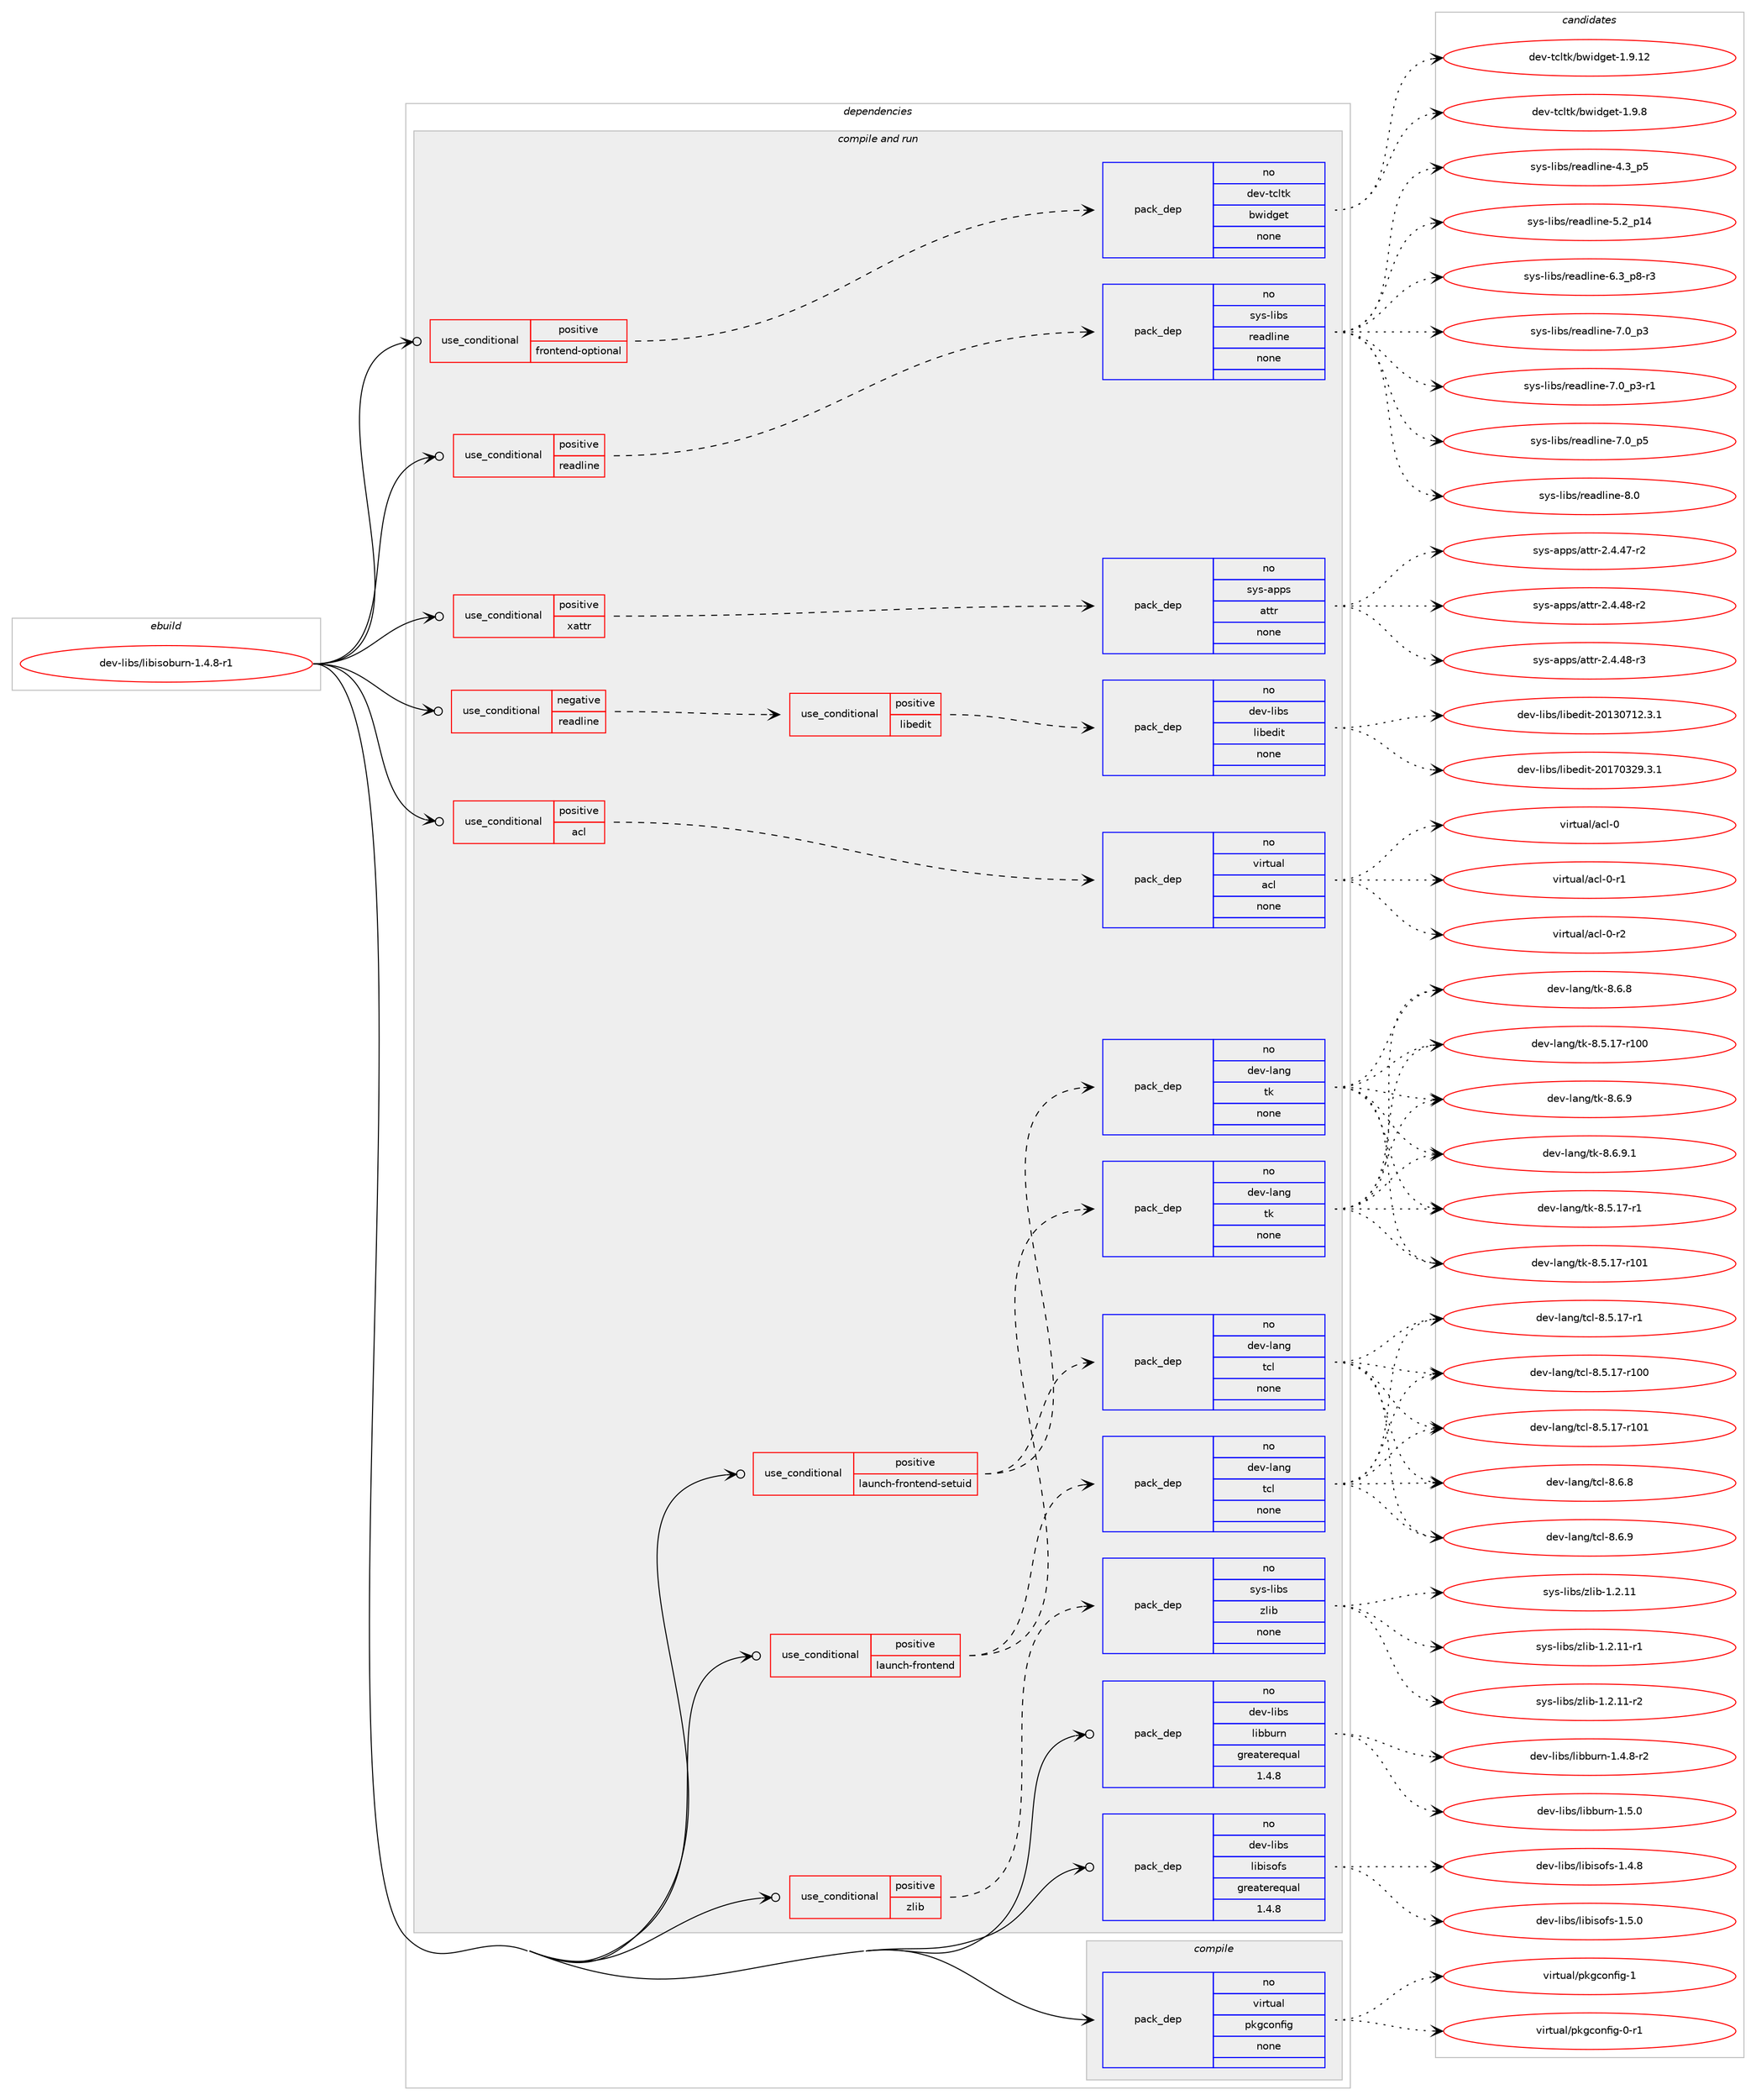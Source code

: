 digraph prolog {

# *************
# Graph options
# *************

newrank=true;
concentrate=true;
compound=true;
graph [rankdir=LR,fontname=Helvetica,fontsize=10,ranksep=1.5];#, ranksep=2.5, nodesep=0.2];
edge  [arrowhead=vee];
node  [fontname=Helvetica,fontsize=10];

# **********
# The ebuild
# **********

subgraph cluster_leftcol {
color=gray;
rank=same;
label=<<i>ebuild</i>>;
id [label="dev-libs/libisoburn-1.4.8-r1", color=red, width=4, href="../dev-libs/libisoburn-1.4.8-r1.svg"];
}

# ****************
# The dependencies
# ****************

subgraph cluster_midcol {
color=gray;
label=<<i>dependencies</i>>;
subgraph cluster_compile {
fillcolor="#eeeeee";
style=filled;
label=<<i>compile</i>>;
subgraph pack979605 {
dependency1368543 [label=<<TABLE BORDER="0" CELLBORDER="1" CELLSPACING="0" CELLPADDING="4" WIDTH="220"><TR><TD ROWSPAN="6" CELLPADDING="30">pack_dep</TD></TR><TR><TD WIDTH="110">no</TD></TR><TR><TD>virtual</TD></TR><TR><TD>pkgconfig</TD></TR><TR><TD>none</TD></TR><TR><TD></TD></TR></TABLE>>, shape=none, color=blue];
}
id:e -> dependency1368543:w [weight=20,style="solid",arrowhead="vee"];
}
subgraph cluster_compileandrun {
fillcolor="#eeeeee";
style=filled;
label=<<i>compile and run</i>>;
subgraph cond366091 {
dependency1368544 [label=<<TABLE BORDER="0" CELLBORDER="1" CELLSPACING="0" CELLPADDING="4"><TR><TD ROWSPAN="3" CELLPADDING="10">use_conditional</TD></TR><TR><TD>negative</TD></TR><TR><TD>readline</TD></TR></TABLE>>, shape=none, color=red];
subgraph cond366092 {
dependency1368545 [label=<<TABLE BORDER="0" CELLBORDER="1" CELLSPACING="0" CELLPADDING="4"><TR><TD ROWSPAN="3" CELLPADDING="10">use_conditional</TD></TR><TR><TD>positive</TD></TR><TR><TD>libedit</TD></TR></TABLE>>, shape=none, color=red];
subgraph pack979606 {
dependency1368546 [label=<<TABLE BORDER="0" CELLBORDER="1" CELLSPACING="0" CELLPADDING="4" WIDTH="220"><TR><TD ROWSPAN="6" CELLPADDING="30">pack_dep</TD></TR><TR><TD WIDTH="110">no</TD></TR><TR><TD>dev-libs</TD></TR><TR><TD>libedit</TD></TR><TR><TD>none</TD></TR><TR><TD></TD></TR></TABLE>>, shape=none, color=blue];
}
dependency1368545:e -> dependency1368546:w [weight=20,style="dashed",arrowhead="vee"];
}
dependency1368544:e -> dependency1368545:w [weight=20,style="dashed",arrowhead="vee"];
}
id:e -> dependency1368544:w [weight=20,style="solid",arrowhead="odotvee"];
subgraph cond366093 {
dependency1368547 [label=<<TABLE BORDER="0" CELLBORDER="1" CELLSPACING="0" CELLPADDING="4"><TR><TD ROWSPAN="3" CELLPADDING="10">use_conditional</TD></TR><TR><TD>positive</TD></TR><TR><TD>acl</TD></TR></TABLE>>, shape=none, color=red];
subgraph pack979607 {
dependency1368548 [label=<<TABLE BORDER="0" CELLBORDER="1" CELLSPACING="0" CELLPADDING="4" WIDTH="220"><TR><TD ROWSPAN="6" CELLPADDING="30">pack_dep</TD></TR><TR><TD WIDTH="110">no</TD></TR><TR><TD>virtual</TD></TR><TR><TD>acl</TD></TR><TR><TD>none</TD></TR><TR><TD></TD></TR></TABLE>>, shape=none, color=blue];
}
dependency1368547:e -> dependency1368548:w [weight=20,style="dashed",arrowhead="vee"];
}
id:e -> dependency1368547:w [weight=20,style="solid",arrowhead="odotvee"];
subgraph cond366094 {
dependency1368549 [label=<<TABLE BORDER="0" CELLBORDER="1" CELLSPACING="0" CELLPADDING="4"><TR><TD ROWSPAN="3" CELLPADDING="10">use_conditional</TD></TR><TR><TD>positive</TD></TR><TR><TD>frontend-optional</TD></TR></TABLE>>, shape=none, color=red];
subgraph pack979608 {
dependency1368550 [label=<<TABLE BORDER="0" CELLBORDER="1" CELLSPACING="0" CELLPADDING="4" WIDTH="220"><TR><TD ROWSPAN="6" CELLPADDING="30">pack_dep</TD></TR><TR><TD WIDTH="110">no</TD></TR><TR><TD>dev-tcltk</TD></TR><TR><TD>bwidget</TD></TR><TR><TD>none</TD></TR><TR><TD></TD></TR></TABLE>>, shape=none, color=blue];
}
dependency1368549:e -> dependency1368550:w [weight=20,style="dashed",arrowhead="vee"];
}
id:e -> dependency1368549:w [weight=20,style="solid",arrowhead="odotvee"];
subgraph cond366095 {
dependency1368551 [label=<<TABLE BORDER="0" CELLBORDER="1" CELLSPACING="0" CELLPADDING="4"><TR><TD ROWSPAN="3" CELLPADDING="10">use_conditional</TD></TR><TR><TD>positive</TD></TR><TR><TD>launch-frontend</TD></TR></TABLE>>, shape=none, color=red];
subgraph pack979609 {
dependency1368552 [label=<<TABLE BORDER="0" CELLBORDER="1" CELLSPACING="0" CELLPADDING="4" WIDTH="220"><TR><TD ROWSPAN="6" CELLPADDING="30">pack_dep</TD></TR><TR><TD WIDTH="110">no</TD></TR><TR><TD>dev-lang</TD></TR><TR><TD>tcl</TD></TR><TR><TD>none</TD></TR><TR><TD></TD></TR></TABLE>>, shape=none, color=blue];
}
dependency1368551:e -> dependency1368552:w [weight=20,style="dashed",arrowhead="vee"];
subgraph pack979610 {
dependency1368553 [label=<<TABLE BORDER="0" CELLBORDER="1" CELLSPACING="0" CELLPADDING="4" WIDTH="220"><TR><TD ROWSPAN="6" CELLPADDING="30">pack_dep</TD></TR><TR><TD WIDTH="110">no</TD></TR><TR><TD>dev-lang</TD></TR><TR><TD>tk</TD></TR><TR><TD>none</TD></TR><TR><TD></TD></TR></TABLE>>, shape=none, color=blue];
}
dependency1368551:e -> dependency1368553:w [weight=20,style="dashed",arrowhead="vee"];
}
id:e -> dependency1368551:w [weight=20,style="solid",arrowhead="odotvee"];
subgraph cond366096 {
dependency1368554 [label=<<TABLE BORDER="0" CELLBORDER="1" CELLSPACING="0" CELLPADDING="4"><TR><TD ROWSPAN="3" CELLPADDING="10">use_conditional</TD></TR><TR><TD>positive</TD></TR><TR><TD>launch-frontend-setuid</TD></TR></TABLE>>, shape=none, color=red];
subgraph pack979611 {
dependency1368555 [label=<<TABLE BORDER="0" CELLBORDER="1" CELLSPACING="0" CELLPADDING="4" WIDTH="220"><TR><TD ROWSPAN="6" CELLPADDING="30">pack_dep</TD></TR><TR><TD WIDTH="110">no</TD></TR><TR><TD>dev-lang</TD></TR><TR><TD>tcl</TD></TR><TR><TD>none</TD></TR><TR><TD></TD></TR></TABLE>>, shape=none, color=blue];
}
dependency1368554:e -> dependency1368555:w [weight=20,style="dashed",arrowhead="vee"];
subgraph pack979612 {
dependency1368556 [label=<<TABLE BORDER="0" CELLBORDER="1" CELLSPACING="0" CELLPADDING="4" WIDTH="220"><TR><TD ROWSPAN="6" CELLPADDING="30">pack_dep</TD></TR><TR><TD WIDTH="110">no</TD></TR><TR><TD>dev-lang</TD></TR><TR><TD>tk</TD></TR><TR><TD>none</TD></TR><TR><TD></TD></TR></TABLE>>, shape=none, color=blue];
}
dependency1368554:e -> dependency1368556:w [weight=20,style="dashed",arrowhead="vee"];
}
id:e -> dependency1368554:w [weight=20,style="solid",arrowhead="odotvee"];
subgraph cond366097 {
dependency1368557 [label=<<TABLE BORDER="0" CELLBORDER="1" CELLSPACING="0" CELLPADDING="4"><TR><TD ROWSPAN="3" CELLPADDING="10">use_conditional</TD></TR><TR><TD>positive</TD></TR><TR><TD>readline</TD></TR></TABLE>>, shape=none, color=red];
subgraph pack979613 {
dependency1368558 [label=<<TABLE BORDER="0" CELLBORDER="1" CELLSPACING="0" CELLPADDING="4" WIDTH="220"><TR><TD ROWSPAN="6" CELLPADDING="30">pack_dep</TD></TR><TR><TD WIDTH="110">no</TD></TR><TR><TD>sys-libs</TD></TR><TR><TD>readline</TD></TR><TR><TD>none</TD></TR><TR><TD></TD></TR></TABLE>>, shape=none, color=blue];
}
dependency1368557:e -> dependency1368558:w [weight=20,style="dashed",arrowhead="vee"];
}
id:e -> dependency1368557:w [weight=20,style="solid",arrowhead="odotvee"];
subgraph cond366098 {
dependency1368559 [label=<<TABLE BORDER="0" CELLBORDER="1" CELLSPACING="0" CELLPADDING="4"><TR><TD ROWSPAN="3" CELLPADDING="10">use_conditional</TD></TR><TR><TD>positive</TD></TR><TR><TD>xattr</TD></TR></TABLE>>, shape=none, color=red];
subgraph pack979614 {
dependency1368560 [label=<<TABLE BORDER="0" CELLBORDER="1" CELLSPACING="0" CELLPADDING="4" WIDTH="220"><TR><TD ROWSPAN="6" CELLPADDING="30">pack_dep</TD></TR><TR><TD WIDTH="110">no</TD></TR><TR><TD>sys-apps</TD></TR><TR><TD>attr</TD></TR><TR><TD>none</TD></TR><TR><TD></TD></TR></TABLE>>, shape=none, color=blue];
}
dependency1368559:e -> dependency1368560:w [weight=20,style="dashed",arrowhead="vee"];
}
id:e -> dependency1368559:w [weight=20,style="solid",arrowhead="odotvee"];
subgraph cond366099 {
dependency1368561 [label=<<TABLE BORDER="0" CELLBORDER="1" CELLSPACING="0" CELLPADDING="4"><TR><TD ROWSPAN="3" CELLPADDING="10">use_conditional</TD></TR><TR><TD>positive</TD></TR><TR><TD>zlib</TD></TR></TABLE>>, shape=none, color=red];
subgraph pack979615 {
dependency1368562 [label=<<TABLE BORDER="0" CELLBORDER="1" CELLSPACING="0" CELLPADDING="4" WIDTH="220"><TR><TD ROWSPAN="6" CELLPADDING="30">pack_dep</TD></TR><TR><TD WIDTH="110">no</TD></TR><TR><TD>sys-libs</TD></TR><TR><TD>zlib</TD></TR><TR><TD>none</TD></TR><TR><TD></TD></TR></TABLE>>, shape=none, color=blue];
}
dependency1368561:e -> dependency1368562:w [weight=20,style="dashed",arrowhead="vee"];
}
id:e -> dependency1368561:w [weight=20,style="solid",arrowhead="odotvee"];
subgraph pack979616 {
dependency1368563 [label=<<TABLE BORDER="0" CELLBORDER="1" CELLSPACING="0" CELLPADDING="4" WIDTH="220"><TR><TD ROWSPAN="6" CELLPADDING="30">pack_dep</TD></TR><TR><TD WIDTH="110">no</TD></TR><TR><TD>dev-libs</TD></TR><TR><TD>libburn</TD></TR><TR><TD>greaterequal</TD></TR><TR><TD>1.4.8</TD></TR></TABLE>>, shape=none, color=blue];
}
id:e -> dependency1368563:w [weight=20,style="solid",arrowhead="odotvee"];
subgraph pack979617 {
dependency1368564 [label=<<TABLE BORDER="0" CELLBORDER="1" CELLSPACING="0" CELLPADDING="4" WIDTH="220"><TR><TD ROWSPAN="6" CELLPADDING="30">pack_dep</TD></TR><TR><TD WIDTH="110">no</TD></TR><TR><TD>dev-libs</TD></TR><TR><TD>libisofs</TD></TR><TR><TD>greaterequal</TD></TR><TR><TD>1.4.8</TD></TR></TABLE>>, shape=none, color=blue];
}
id:e -> dependency1368564:w [weight=20,style="solid",arrowhead="odotvee"];
}
subgraph cluster_run {
fillcolor="#eeeeee";
style=filled;
label=<<i>run</i>>;
}
}

# **************
# The candidates
# **************

subgraph cluster_choices {
rank=same;
color=gray;
label=<<i>candidates</i>>;

subgraph choice979605 {
color=black;
nodesep=1;
choice11810511411611797108471121071039911111010210510345484511449 [label="virtual/pkgconfig-0-r1", color=red, width=4,href="../virtual/pkgconfig-0-r1.svg"];
choice1181051141161179710847112107103991111101021051034549 [label="virtual/pkgconfig-1", color=red, width=4,href="../virtual/pkgconfig-1.svg"];
dependency1368543:e -> choice11810511411611797108471121071039911111010210510345484511449:w [style=dotted,weight="100"];
dependency1368543:e -> choice1181051141161179710847112107103991111101021051034549:w [style=dotted,weight="100"];
}
subgraph choice979606 {
color=black;
nodesep=1;
choice1001011184510810598115471081059810110010511645504849514855495046514649 [label="dev-libs/libedit-20130712.3.1", color=red, width=4,href="../dev-libs/libedit-20130712.3.1.svg"];
choice1001011184510810598115471081059810110010511645504849554851505746514649 [label="dev-libs/libedit-20170329.3.1", color=red, width=4,href="../dev-libs/libedit-20170329.3.1.svg"];
dependency1368546:e -> choice1001011184510810598115471081059810110010511645504849514855495046514649:w [style=dotted,weight="100"];
dependency1368546:e -> choice1001011184510810598115471081059810110010511645504849554851505746514649:w [style=dotted,weight="100"];
}
subgraph choice979607 {
color=black;
nodesep=1;
choice118105114116117971084797991084548 [label="virtual/acl-0", color=red, width=4,href="../virtual/acl-0.svg"];
choice1181051141161179710847979910845484511449 [label="virtual/acl-0-r1", color=red, width=4,href="../virtual/acl-0-r1.svg"];
choice1181051141161179710847979910845484511450 [label="virtual/acl-0-r2", color=red, width=4,href="../virtual/acl-0-r2.svg"];
dependency1368548:e -> choice118105114116117971084797991084548:w [style=dotted,weight="100"];
dependency1368548:e -> choice1181051141161179710847979910845484511449:w [style=dotted,weight="100"];
dependency1368548:e -> choice1181051141161179710847979910845484511450:w [style=dotted,weight="100"];
}
subgraph choice979608 {
color=black;
nodesep=1;
choice1001011184511699108116107479811910510010310111645494657464950 [label="dev-tcltk/bwidget-1.9.12", color=red, width=4,href="../dev-tcltk/bwidget-1.9.12.svg"];
choice10010111845116991081161074798119105100103101116454946574656 [label="dev-tcltk/bwidget-1.9.8", color=red, width=4,href="../dev-tcltk/bwidget-1.9.8.svg"];
dependency1368550:e -> choice1001011184511699108116107479811910510010310111645494657464950:w [style=dotted,weight="100"];
dependency1368550:e -> choice10010111845116991081161074798119105100103101116454946574656:w [style=dotted,weight="100"];
}
subgraph choice979609 {
color=black;
nodesep=1;
choice10010111845108971101034711699108455646534649554511449 [label="dev-lang/tcl-8.5.17-r1", color=red, width=4,href="../dev-lang/tcl-8.5.17-r1.svg"];
choice100101118451089711010347116991084556465346495545114494848 [label="dev-lang/tcl-8.5.17-r100", color=red, width=4,href="../dev-lang/tcl-8.5.17-r100.svg"];
choice100101118451089711010347116991084556465346495545114494849 [label="dev-lang/tcl-8.5.17-r101", color=red, width=4,href="../dev-lang/tcl-8.5.17-r101.svg"];
choice10010111845108971101034711699108455646544656 [label="dev-lang/tcl-8.6.8", color=red, width=4,href="../dev-lang/tcl-8.6.8.svg"];
choice10010111845108971101034711699108455646544657 [label="dev-lang/tcl-8.6.9", color=red, width=4,href="../dev-lang/tcl-8.6.9.svg"];
dependency1368552:e -> choice10010111845108971101034711699108455646534649554511449:w [style=dotted,weight="100"];
dependency1368552:e -> choice100101118451089711010347116991084556465346495545114494848:w [style=dotted,weight="100"];
dependency1368552:e -> choice100101118451089711010347116991084556465346495545114494849:w [style=dotted,weight="100"];
dependency1368552:e -> choice10010111845108971101034711699108455646544656:w [style=dotted,weight="100"];
dependency1368552:e -> choice10010111845108971101034711699108455646544657:w [style=dotted,weight="100"];
}
subgraph choice979610 {
color=black;
nodesep=1;
choice100101118451089711010347116107455646534649554511449 [label="dev-lang/tk-8.5.17-r1", color=red, width=4,href="../dev-lang/tk-8.5.17-r1.svg"];
choice1001011184510897110103471161074556465346495545114494848 [label="dev-lang/tk-8.5.17-r100", color=red, width=4,href="../dev-lang/tk-8.5.17-r100.svg"];
choice1001011184510897110103471161074556465346495545114494849 [label="dev-lang/tk-8.5.17-r101", color=red, width=4,href="../dev-lang/tk-8.5.17-r101.svg"];
choice100101118451089711010347116107455646544656 [label="dev-lang/tk-8.6.8", color=red, width=4,href="../dev-lang/tk-8.6.8.svg"];
choice100101118451089711010347116107455646544657 [label="dev-lang/tk-8.6.9", color=red, width=4,href="../dev-lang/tk-8.6.9.svg"];
choice1001011184510897110103471161074556465446574649 [label="dev-lang/tk-8.6.9.1", color=red, width=4,href="../dev-lang/tk-8.6.9.1.svg"];
dependency1368553:e -> choice100101118451089711010347116107455646534649554511449:w [style=dotted,weight="100"];
dependency1368553:e -> choice1001011184510897110103471161074556465346495545114494848:w [style=dotted,weight="100"];
dependency1368553:e -> choice1001011184510897110103471161074556465346495545114494849:w [style=dotted,weight="100"];
dependency1368553:e -> choice100101118451089711010347116107455646544656:w [style=dotted,weight="100"];
dependency1368553:e -> choice100101118451089711010347116107455646544657:w [style=dotted,weight="100"];
dependency1368553:e -> choice1001011184510897110103471161074556465446574649:w [style=dotted,weight="100"];
}
subgraph choice979611 {
color=black;
nodesep=1;
choice10010111845108971101034711699108455646534649554511449 [label="dev-lang/tcl-8.5.17-r1", color=red, width=4,href="../dev-lang/tcl-8.5.17-r1.svg"];
choice100101118451089711010347116991084556465346495545114494848 [label="dev-lang/tcl-8.5.17-r100", color=red, width=4,href="../dev-lang/tcl-8.5.17-r100.svg"];
choice100101118451089711010347116991084556465346495545114494849 [label="dev-lang/tcl-8.5.17-r101", color=red, width=4,href="../dev-lang/tcl-8.5.17-r101.svg"];
choice10010111845108971101034711699108455646544656 [label="dev-lang/tcl-8.6.8", color=red, width=4,href="../dev-lang/tcl-8.6.8.svg"];
choice10010111845108971101034711699108455646544657 [label="dev-lang/tcl-8.6.9", color=red, width=4,href="../dev-lang/tcl-8.6.9.svg"];
dependency1368555:e -> choice10010111845108971101034711699108455646534649554511449:w [style=dotted,weight="100"];
dependency1368555:e -> choice100101118451089711010347116991084556465346495545114494848:w [style=dotted,weight="100"];
dependency1368555:e -> choice100101118451089711010347116991084556465346495545114494849:w [style=dotted,weight="100"];
dependency1368555:e -> choice10010111845108971101034711699108455646544656:w [style=dotted,weight="100"];
dependency1368555:e -> choice10010111845108971101034711699108455646544657:w [style=dotted,weight="100"];
}
subgraph choice979612 {
color=black;
nodesep=1;
choice100101118451089711010347116107455646534649554511449 [label="dev-lang/tk-8.5.17-r1", color=red, width=4,href="../dev-lang/tk-8.5.17-r1.svg"];
choice1001011184510897110103471161074556465346495545114494848 [label="dev-lang/tk-8.5.17-r100", color=red, width=4,href="../dev-lang/tk-8.5.17-r100.svg"];
choice1001011184510897110103471161074556465346495545114494849 [label="dev-lang/tk-8.5.17-r101", color=red, width=4,href="../dev-lang/tk-8.5.17-r101.svg"];
choice100101118451089711010347116107455646544656 [label="dev-lang/tk-8.6.8", color=red, width=4,href="../dev-lang/tk-8.6.8.svg"];
choice100101118451089711010347116107455646544657 [label="dev-lang/tk-8.6.9", color=red, width=4,href="../dev-lang/tk-8.6.9.svg"];
choice1001011184510897110103471161074556465446574649 [label="dev-lang/tk-8.6.9.1", color=red, width=4,href="../dev-lang/tk-8.6.9.1.svg"];
dependency1368556:e -> choice100101118451089711010347116107455646534649554511449:w [style=dotted,weight="100"];
dependency1368556:e -> choice1001011184510897110103471161074556465346495545114494848:w [style=dotted,weight="100"];
dependency1368556:e -> choice1001011184510897110103471161074556465346495545114494849:w [style=dotted,weight="100"];
dependency1368556:e -> choice100101118451089711010347116107455646544656:w [style=dotted,weight="100"];
dependency1368556:e -> choice100101118451089711010347116107455646544657:w [style=dotted,weight="100"];
dependency1368556:e -> choice1001011184510897110103471161074556465446574649:w [style=dotted,weight="100"];
}
subgraph choice979613 {
color=black;
nodesep=1;
choice11512111545108105981154711410197100108105110101455246519511253 [label="sys-libs/readline-4.3_p5", color=red, width=4,href="../sys-libs/readline-4.3_p5.svg"];
choice1151211154510810598115471141019710010810511010145534650951124952 [label="sys-libs/readline-5.2_p14", color=red, width=4,href="../sys-libs/readline-5.2_p14.svg"];
choice115121115451081059811547114101971001081051101014554465195112564511451 [label="sys-libs/readline-6.3_p8-r3", color=red, width=4,href="../sys-libs/readline-6.3_p8-r3.svg"];
choice11512111545108105981154711410197100108105110101455546489511251 [label="sys-libs/readline-7.0_p3", color=red, width=4,href="../sys-libs/readline-7.0_p3.svg"];
choice115121115451081059811547114101971001081051101014555464895112514511449 [label="sys-libs/readline-7.0_p3-r1", color=red, width=4,href="../sys-libs/readline-7.0_p3-r1.svg"];
choice11512111545108105981154711410197100108105110101455546489511253 [label="sys-libs/readline-7.0_p5", color=red, width=4,href="../sys-libs/readline-7.0_p5.svg"];
choice1151211154510810598115471141019710010810511010145564648 [label="sys-libs/readline-8.0", color=red, width=4,href="../sys-libs/readline-8.0.svg"];
dependency1368558:e -> choice11512111545108105981154711410197100108105110101455246519511253:w [style=dotted,weight="100"];
dependency1368558:e -> choice1151211154510810598115471141019710010810511010145534650951124952:w [style=dotted,weight="100"];
dependency1368558:e -> choice115121115451081059811547114101971001081051101014554465195112564511451:w [style=dotted,weight="100"];
dependency1368558:e -> choice11512111545108105981154711410197100108105110101455546489511251:w [style=dotted,weight="100"];
dependency1368558:e -> choice115121115451081059811547114101971001081051101014555464895112514511449:w [style=dotted,weight="100"];
dependency1368558:e -> choice11512111545108105981154711410197100108105110101455546489511253:w [style=dotted,weight="100"];
dependency1368558:e -> choice1151211154510810598115471141019710010810511010145564648:w [style=dotted,weight="100"];
}
subgraph choice979614 {
color=black;
nodesep=1;
choice11512111545971121121154797116116114455046524652554511450 [label="sys-apps/attr-2.4.47-r2", color=red, width=4,href="../sys-apps/attr-2.4.47-r2.svg"];
choice11512111545971121121154797116116114455046524652564511450 [label="sys-apps/attr-2.4.48-r2", color=red, width=4,href="../sys-apps/attr-2.4.48-r2.svg"];
choice11512111545971121121154797116116114455046524652564511451 [label="sys-apps/attr-2.4.48-r3", color=red, width=4,href="../sys-apps/attr-2.4.48-r3.svg"];
dependency1368560:e -> choice11512111545971121121154797116116114455046524652554511450:w [style=dotted,weight="100"];
dependency1368560:e -> choice11512111545971121121154797116116114455046524652564511450:w [style=dotted,weight="100"];
dependency1368560:e -> choice11512111545971121121154797116116114455046524652564511451:w [style=dotted,weight="100"];
}
subgraph choice979615 {
color=black;
nodesep=1;
choice1151211154510810598115471221081059845494650464949 [label="sys-libs/zlib-1.2.11", color=red, width=4,href="../sys-libs/zlib-1.2.11.svg"];
choice11512111545108105981154712210810598454946504649494511449 [label="sys-libs/zlib-1.2.11-r1", color=red, width=4,href="../sys-libs/zlib-1.2.11-r1.svg"];
choice11512111545108105981154712210810598454946504649494511450 [label="sys-libs/zlib-1.2.11-r2", color=red, width=4,href="../sys-libs/zlib-1.2.11-r2.svg"];
dependency1368562:e -> choice1151211154510810598115471221081059845494650464949:w [style=dotted,weight="100"];
dependency1368562:e -> choice11512111545108105981154712210810598454946504649494511449:w [style=dotted,weight="100"];
dependency1368562:e -> choice11512111545108105981154712210810598454946504649494511450:w [style=dotted,weight="100"];
}
subgraph choice979616 {
color=black;
nodesep=1;
choice10010111845108105981154710810598981171141104549465246564511450 [label="dev-libs/libburn-1.4.8-r2", color=red, width=4,href="../dev-libs/libburn-1.4.8-r2.svg"];
choice1001011184510810598115471081059898117114110454946534648 [label="dev-libs/libburn-1.5.0", color=red, width=4,href="../dev-libs/libburn-1.5.0.svg"];
dependency1368563:e -> choice10010111845108105981154710810598981171141104549465246564511450:w [style=dotted,weight="100"];
dependency1368563:e -> choice1001011184510810598115471081059898117114110454946534648:w [style=dotted,weight="100"];
}
subgraph choice979617 {
color=black;
nodesep=1;
choice10010111845108105981154710810598105115111102115454946524656 [label="dev-libs/libisofs-1.4.8", color=red, width=4,href="../dev-libs/libisofs-1.4.8.svg"];
choice10010111845108105981154710810598105115111102115454946534648 [label="dev-libs/libisofs-1.5.0", color=red, width=4,href="../dev-libs/libisofs-1.5.0.svg"];
dependency1368564:e -> choice10010111845108105981154710810598105115111102115454946524656:w [style=dotted,weight="100"];
dependency1368564:e -> choice10010111845108105981154710810598105115111102115454946534648:w [style=dotted,weight="100"];
}
}

}
